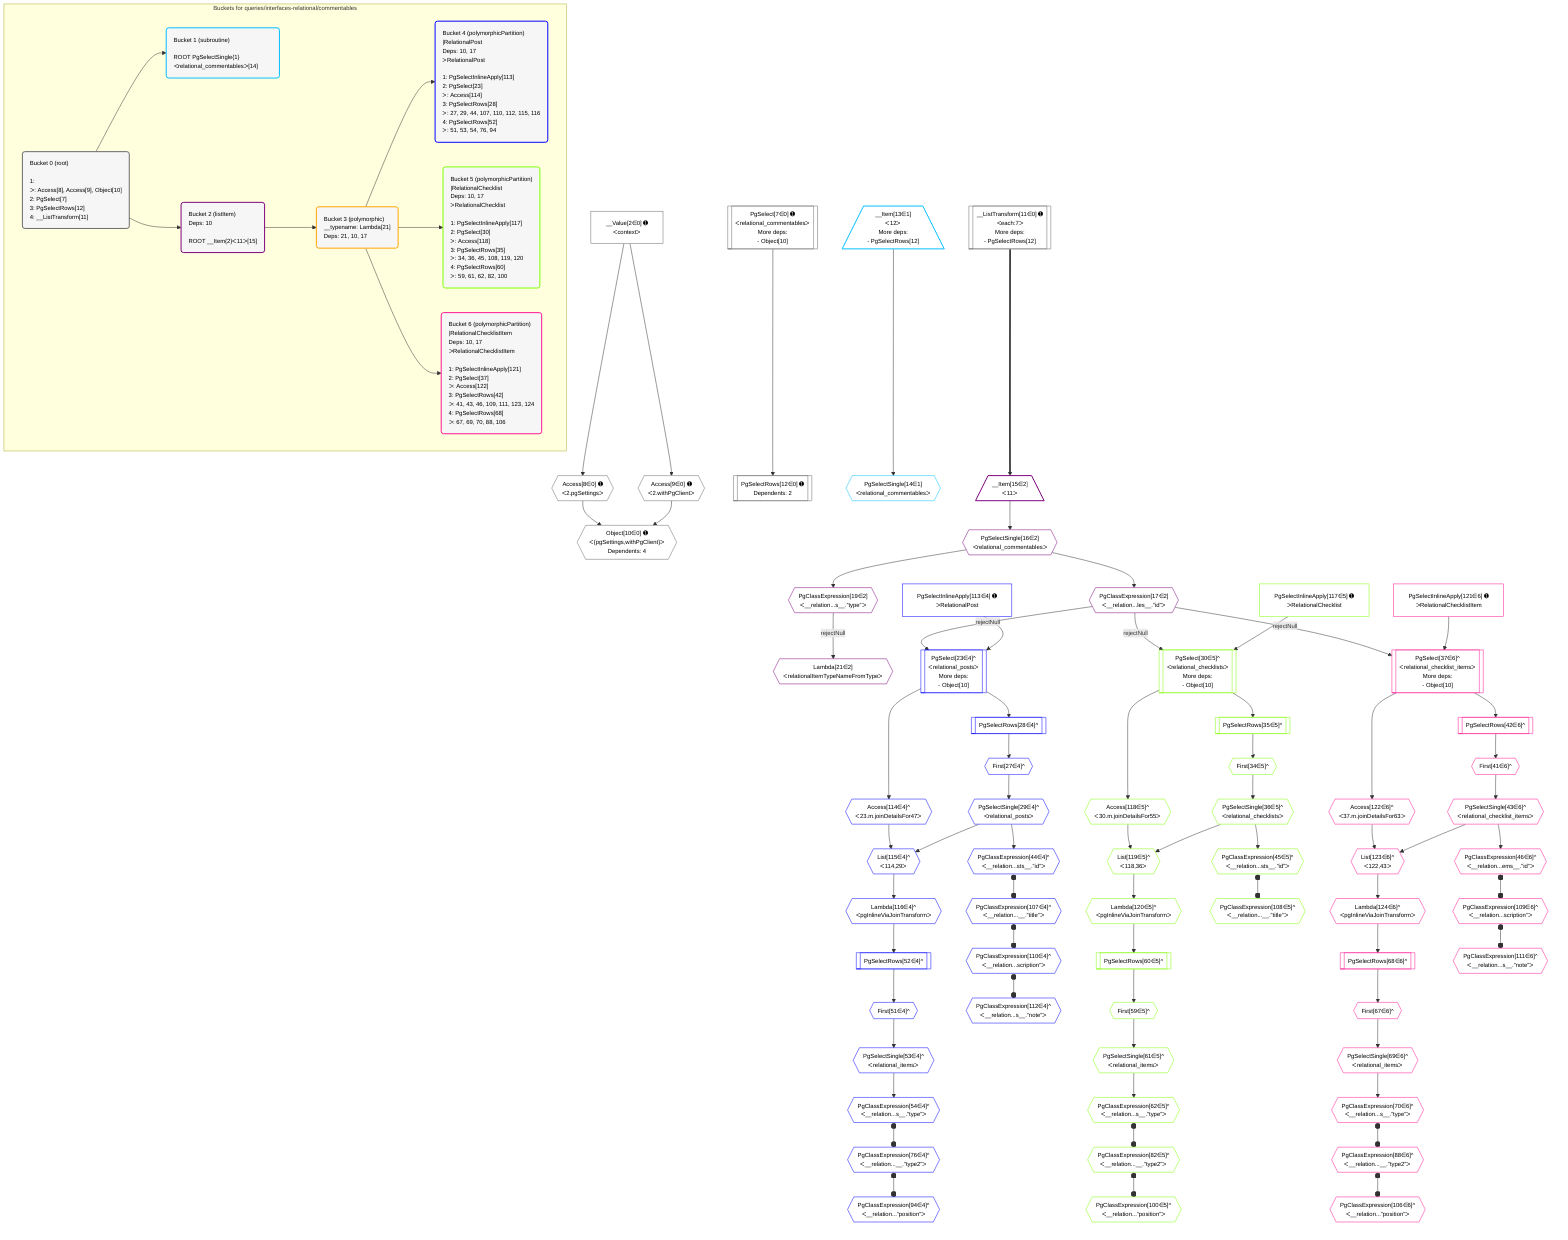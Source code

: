 %%{init: {'themeVariables': { 'fontSize': '12px'}}}%%
graph TD
    classDef path fill:#eee,stroke:#000,color:#000
    classDef plan fill:#fff,stroke-width:1px,color:#000
    classDef itemplan fill:#fff,stroke-width:2px,color:#000
    classDef unbatchedplan fill:#dff,stroke-width:1px,color:#000
    classDef sideeffectplan fill:#fcc,stroke-width:2px,color:#000
    classDef bucket fill:#f6f6f6,color:#000,stroke-width:2px,text-align:left

    subgraph "Buckets for queries/interfaces-relational/commentables"
    Bucket0("Bucket 0 (root)<br /><br />1: <br />ᐳ: Access[8], Access[9], Object[10]<br />2: PgSelect[7]<br />3: PgSelectRows[12]<br />4: __ListTransform[11]"):::bucket
    Bucket1("Bucket 1 (subroutine)<br /><br />ROOT PgSelectSingle{1}ᐸrelational_commentablesᐳ[14]"):::bucket
    Bucket2("Bucket 2 (listItem)<br />Deps: 10<br /><br />ROOT __Item{2}ᐸ11ᐳ[15]"):::bucket
    Bucket3("Bucket 3 (polymorphic)<br />__typename: Lambda[21]<br />Deps: 21, 10, 17"):::bucket
    Bucket4("Bucket 4 (polymorphicPartition)<br />|RelationalPost<br />Deps: 10, 17<br />ᐳRelationalPost<br /><br />1: PgSelectInlineApply[113]<br />2: PgSelect[23]<br />ᐳ: Access[114]<br />3: PgSelectRows[28]<br />ᐳ: 27, 29, 44, 107, 110, 112, 115, 116<br />4: PgSelectRows[52]<br />ᐳ: 51, 53, 54, 76, 94"):::bucket
    Bucket5("Bucket 5 (polymorphicPartition)<br />|RelationalChecklist<br />Deps: 10, 17<br />ᐳRelationalChecklist<br /><br />1: PgSelectInlineApply[117]<br />2: PgSelect[30]<br />ᐳ: Access[118]<br />3: PgSelectRows[35]<br />ᐳ: 34, 36, 45, 108, 119, 120<br />4: PgSelectRows[60]<br />ᐳ: 59, 61, 62, 82, 100"):::bucket
    Bucket6("Bucket 6 (polymorphicPartition)<br />|RelationalChecklistItem<br />Deps: 10, 17<br />ᐳRelationalChecklistItem<br /><br />1: PgSelectInlineApply[121]<br />2: PgSelect[37]<br />ᐳ: Access[122]<br />3: PgSelectRows[42]<br />ᐳ: 41, 43, 46, 109, 111, 123, 124<br />4: PgSelectRows[68]<br />ᐳ: 67, 69, 70, 88, 106"):::bucket
    end
    Bucket0 --> Bucket1 & Bucket2
    Bucket2 --> Bucket3
    Bucket3 --> Bucket4 & Bucket5 & Bucket6

    %% plan dependencies
    Object10{{"Object[10∈0] ➊<br />ᐸ{pgSettings,withPgClient}ᐳ<br />Dependents: 4"}}:::plan
    Access8{{"Access[8∈0] ➊<br />ᐸ2.pgSettingsᐳ"}}:::plan
    Access9{{"Access[9∈0] ➊<br />ᐸ2.withPgClientᐳ"}}:::plan
    Access8 & Access9 --> Object10
    PgSelect7[["PgSelect[7∈0] ➊<br />ᐸrelational_commentablesᐳ<br />More deps:<br />- Object[10]"]]:::plan
    __Value2["__Value[2∈0] ➊<br />ᐸcontextᐳ"]:::plan
    __Value2 --> Access8
    __Value2 --> Access9
    __ListTransform11[["__ListTransform[11∈0] ➊<br />ᐸeach:7ᐳ<br />More deps:<br />- PgSelectRows[12]"]]:::plan
    PgSelectRows12[["PgSelectRows[12∈0] ➊<br />Dependents: 2"]]:::plan
    PgSelect7 --> PgSelectRows12
    __Item13[/"__Item[13∈1]<br />ᐸ12ᐳ<br />More deps:<br />- PgSelectRows[12]"\]:::itemplan
    PgSelectSingle14{{"PgSelectSingle[14∈1]<br />ᐸrelational_commentablesᐳ"}}:::plan
    __Item13 --> PgSelectSingle14
    __Item15[/"__Item[15∈2]<br />ᐸ11ᐳ"\]:::itemplan
    __ListTransform11 ==> __Item15
    PgSelectSingle16{{"PgSelectSingle[16∈2]<br />ᐸrelational_commentablesᐳ"}}:::plan
    __Item15 --> PgSelectSingle16
    PgClassExpression17{{"PgClassExpression[17∈2]<br />ᐸ__relation...les__.”id”ᐳ"}}:::plan
    PgSelectSingle16 --> PgClassExpression17
    PgClassExpression19{{"PgClassExpression[19∈2]<br />ᐸ__relation...s__.”type”ᐳ"}}:::plan
    PgSelectSingle16 --> PgClassExpression19
    Lambda21{{"Lambda[21∈2]<br />ᐸrelationalItemTypeNameFromTypeᐳ"}}:::plan
    PgClassExpression19 -->|rejectNull| Lambda21
    PgSelect23[["PgSelect[23∈4]^<br />ᐸrelational_postsᐳ<br />More deps:<br />- Object[10]"]]:::plan
    PgSelectInlineApply113["PgSelectInlineApply[113∈4] ➊<br />ᐳRelationalPost"]:::plan
    PgClassExpression17 -->|rejectNull| PgSelect23
    PgSelectInlineApply113 --> PgSelect23
    List115{{"List[115∈4]^<br />ᐸ114,29ᐳ"}}:::plan
    Access114{{"Access[114∈4]^<br />ᐸ23.m.joinDetailsFor47ᐳ"}}:::plan
    PgSelectSingle29{{"PgSelectSingle[29∈4]^<br />ᐸrelational_postsᐳ"}}:::plan
    Access114 & PgSelectSingle29 --> List115
    First27{{"First[27∈4]^"}}:::plan
    PgSelectRows28[["PgSelectRows[28∈4]^"]]:::plan
    PgSelectRows28 --> First27
    PgSelect23 --> PgSelectRows28
    First27 --> PgSelectSingle29
    PgClassExpression44{{"PgClassExpression[44∈4]^<br />ᐸ__relation...sts__.”id”ᐳ"}}:::plan
    PgSelectSingle29 --> PgClassExpression44
    First51{{"First[51∈4]^"}}:::plan
    PgSelectRows52[["PgSelectRows[52∈4]^"]]:::plan
    PgSelectRows52 --> First51
    Lambda116{{"Lambda[116∈4]^<br />ᐸpgInlineViaJoinTransformᐳ"}}:::plan
    Lambda116 --> PgSelectRows52
    PgSelectSingle53{{"PgSelectSingle[53∈4]^<br />ᐸrelational_itemsᐳ"}}:::plan
    First51 --> PgSelectSingle53
    PgClassExpression54{{"PgClassExpression[54∈4]^<br />ᐸ__relation...s__.”type”ᐳ"}}:::plan
    PgSelectSingle53 --> PgClassExpression54
    PgClassExpression76{{"PgClassExpression[76∈4]^<br />ᐸ__relation...__.”type2”ᐳ"}}:::plan
    PgClassExpression54 o--o PgClassExpression76
    PgClassExpression94{{"PgClassExpression[94∈4]^<br />ᐸ__relation...”position”ᐳ"}}:::plan
    PgClassExpression76 o--o PgClassExpression94
    PgClassExpression107{{"PgClassExpression[107∈4]^<br />ᐸ__relation...__.”title”ᐳ"}}:::plan
    PgClassExpression44 o--o PgClassExpression107
    PgClassExpression110{{"PgClassExpression[110∈4]^<br />ᐸ__relation...scription”ᐳ"}}:::plan
    PgClassExpression107 o--o PgClassExpression110
    PgClassExpression112{{"PgClassExpression[112∈4]^<br />ᐸ__relation...s__.”note”ᐳ"}}:::plan
    PgClassExpression110 o--o PgClassExpression112
    PgSelect23 --> Access114
    List115 --> Lambda116
    PgSelect30[["PgSelect[30∈5]^<br />ᐸrelational_checklistsᐳ<br />More deps:<br />- Object[10]"]]:::plan
    PgSelectInlineApply117["PgSelectInlineApply[117∈5] ➊<br />ᐳRelationalChecklist"]:::plan
    PgClassExpression17 -->|rejectNull| PgSelect30
    PgSelectInlineApply117 --> PgSelect30
    List119{{"List[119∈5]^<br />ᐸ118,36ᐳ"}}:::plan
    Access118{{"Access[118∈5]^<br />ᐸ30.m.joinDetailsFor55ᐳ"}}:::plan
    PgSelectSingle36{{"PgSelectSingle[36∈5]^<br />ᐸrelational_checklistsᐳ"}}:::plan
    Access118 & PgSelectSingle36 --> List119
    First34{{"First[34∈5]^"}}:::plan
    PgSelectRows35[["PgSelectRows[35∈5]^"]]:::plan
    PgSelectRows35 --> First34
    PgSelect30 --> PgSelectRows35
    First34 --> PgSelectSingle36
    PgClassExpression45{{"PgClassExpression[45∈5]^<br />ᐸ__relation...sts__.”id”ᐳ"}}:::plan
    PgSelectSingle36 --> PgClassExpression45
    First59{{"First[59∈5]^"}}:::plan
    PgSelectRows60[["PgSelectRows[60∈5]^"]]:::plan
    PgSelectRows60 --> First59
    Lambda120{{"Lambda[120∈5]^<br />ᐸpgInlineViaJoinTransformᐳ"}}:::plan
    Lambda120 --> PgSelectRows60
    PgSelectSingle61{{"PgSelectSingle[61∈5]^<br />ᐸrelational_itemsᐳ"}}:::plan
    First59 --> PgSelectSingle61
    PgClassExpression62{{"PgClassExpression[62∈5]^<br />ᐸ__relation...s__.”type”ᐳ"}}:::plan
    PgSelectSingle61 --> PgClassExpression62
    PgClassExpression82{{"PgClassExpression[82∈5]^<br />ᐸ__relation...__.”type2”ᐳ"}}:::plan
    PgClassExpression62 o--o PgClassExpression82
    PgClassExpression100{{"PgClassExpression[100∈5]^<br />ᐸ__relation...”position”ᐳ"}}:::plan
    PgClassExpression82 o--o PgClassExpression100
    PgClassExpression108{{"PgClassExpression[108∈5]^<br />ᐸ__relation...__.”title”ᐳ"}}:::plan
    PgClassExpression45 o--o PgClassExpression108
    PgSelect30 --> Access118
    List119 --> Lambda120
    PgSelect37[["PgSelect[37∈6]^<br />ᐸrelational_checklist_itemsᐳ<br />More deps:<br />- Object[10]"]]:::plan
    PgSelectInlineApply121["PgSelectInlineApply[121∈6] ➊<br />ᐳRelationalChecklistItem"]:::plan
    PgClassExpression17 -->|rejectNull| PgSelect37
    PgSelectInlineApply121 --> PgSelect37
    List123{{"List[123∈6]^<br />ᐸ122,43ᐳ"}}:::plan
    Access122{{"Access[122∈6]^<br />ᐸ37.m.joinDetailsFor63ᐳ"}}:::plan
    PgSelectSingle43{{"PgSelectSingle[43∈6]^<br />ᐸrelational_checklist_itemsᐳ"}}:::plan
    Access122 & PgSelectSingle43 --> List123
    First41{{"First[41∈6]^"}}:::plan
    PgSelectRows42[["PgSelectRows[42∈6]^"]]:::plan
    PgSelectRows42 --> First41
    PgSelect37 --> PgSelectRows42
    First41 --> PgSelectSingle43
    PgClassExpression46{{"PgClassExpression[46∈6]^<br />ᐸ__relation...ems__.”id”ᐳ"}}:::plan
    PgSelectSingle43 --> PgClassExpression46
    First67{{"First[67∈6]^"}}:::plan
    PgSelectRows68[["PgSelectRows[68∈6]^"]]:::plan
    PgSelectRows68 --> First67
    Lambda124{{"Lambda[124∈6]^<br />ᐸpgInlineViaJoinTransformᐳ"}}:::plan
    Lambda124 --> PgSelectRows68
    PgSelectSingle69{{"PgSelectSingle[69∈6]^<br />ᐸrelational_itemsᐳ"}}:::plan
    First67 --> PgSelectSingle69
    PgClassExpression70{{"PgClassExpression[70∈6]^<br />ᐸ__relation...s__.”type”ᐳ"}}:::plan
    PgSelectSingle69 --> PgClassExpression70
    PgClassExpression88{{"PgClassExpression[88∈6]^<br />ᐸ__relation...__.”type2”ᐳ"}}:::plan
    PgClassExpression70 o--o PgClassExpression88
    PgClassExpression106{{"PgClassExpression[106∈6]^<br />ᐸ__relation...”position”ᐳ"}}:::plan
    PgClassExpression88 o--o PgClassExpression106
    PgClassExpression109{{"PgClassExpression[109∈6]^<br />ᐸ__relation...scription”ᐳ"}}:::plan
    PgClassExpression46 o--o PgClassExpression109
    PgClassExpression111{{"PgClassExpression[111∈6]^<br />ᐸ__relation...s__.”note”ᐳ"}}:::plan
    PgClassExpression109 o--o PgClassExpression111
    PgSelect37 --> Access122
    List123 --> Lambda124

    %% define steps
    classDef bucket0 stroke:#696969
    class Bucket0,__Value2,PgSelect7,Access8,Access9,Object10,__ListTransform11,PgSelectRows12 bucket0
    classDef bucket1 stroke:#00bfff
    class Bucket1,__Item13,PgSelectSingle14 bucket1
    classDef bucket2 stroke:#7f007f
    class Bucket2,__Item15,PgSelectSingle16,PgClassExpression17,PgClassExpression19,Lambda21 bucket2
    classDef bucket3 stroke:#ffa500
    class Bucket3 bucket3
    classDef bucket4 stroke:#0000ff
    class Bucket4,PgSelect23,First27,PgSelectRows28,PgSelectSingle29,PgClassExpression44,First51,PgSelectRows52,PgSelectSingle53,PgClassExpression54,PgClassExpression76,PgClassExpression94,PgClassExpression107,PgClassExpression110,PgClassExpression112,PgSelectInlineApply113,Access114,List115,Lambda116 bucket4
    classDef bucket5 stroke:#7fff00
    class Bucket5,PgSelect30,First34,PgSelectRows35,PgSelectSingle36,PgClassExpression45,First59,PgSelectRows60,PgSelectSingle61,PgClassExpression62,PgClassExpression82,PgClassExpression100,PgClassExpression108,PgSelectInlineApply117,Access118,List119,Lambda120 bucket5
    classDef bucket6 stroke:#ff1493
    class Bucket6,PgSelect37,First41,PgSelectRows42,PgSelectSingle43,PgClassExpression46,First67,PgSelectRows68,PgSelectSingle69,PgClassExpression70,PgClassExpression88,PgClassExpression106,PgClassExpression109,PgClassExpression111,PgSelectInlineApply121,Access122,List123,Lambda124 bucket6